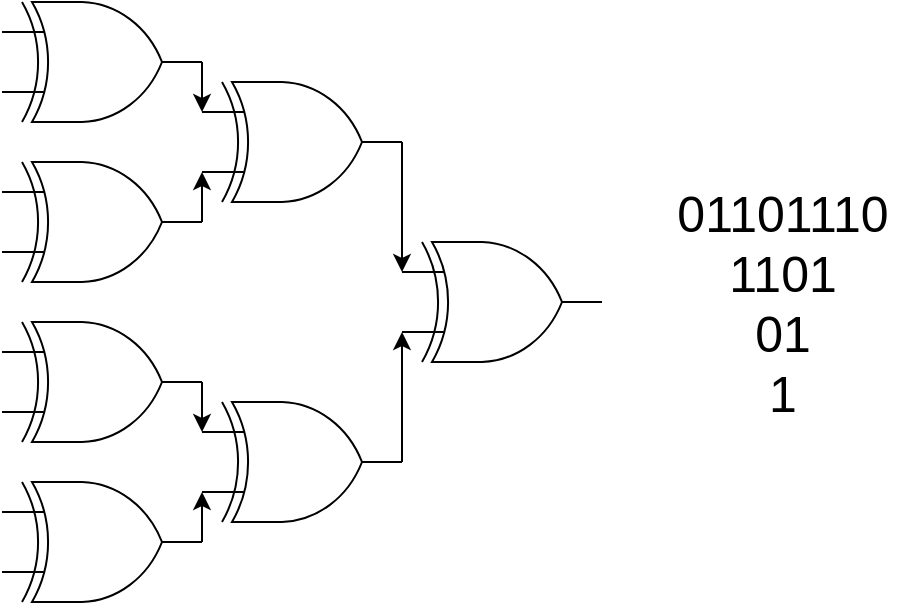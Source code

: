 <mxfile version="13.6.6" type="device"><diagram id="qQpsqqlAxaUWxyj81ok-" name="Page-1"><mxGraphModel dx="633" dy="471" grid="1" gridSize="10" guides="1" tooltips="1" connect="1" arrows="1" fold="1" page="1" pageScale="1" pageWidth="827" pageHeight="1169" math="0" shadow="0"><root><mxCell id="0"/><mxCell id="1" parent="0"/><mxCell id="PgpOeE9GraYqWirrytYd-14" style="edgeStyle=orthogonalEdgeStyle;rounded=0;orthogonalLoop=1;jettySize=auto;html=1;exitX=1;exitY=0.5;exitDx=0;exitDy=0;exitPerimeter=0;entryX=0;entryY=0.75;entryDx=0;entryDy=0;entryPerimeter=0;" edge="1" parent="1" source="PgpOeE9GraYqWirrytYd-2" target="PgpOeE9GraYqWirrytYd-7"><mxGeometry relative="1" as="geometry"/></mxCell><mxCell id="PgpOeE9GraYqWirrytYd-2" value="" style="verticalLabelPosition=bottom;shadow=0;dashed=0;align=center;html=1;verticalAlign=top;shape=mxgraph.electrical.logic_gates.logic_gate;operation=xor;" vertex="1" parent="1"><mxGeometry x="60" y="290" width="100" height="60" as="geometry"/></mxCell><mxCell id="PgpOeE9GraYqWirrytYd-12" style="edgeStyle=orthogonalEdgeStyle;rounded=0;orthogonalLoop=1;jettySize=auto;html=1;exitX=1;exitY=0.5;exitDx=0;exitDy=0;exitPerimeter=0;entryX=0;entryY=0.25;entryDx=0;entryDy=0;entryPerimeter=0;" edge="1" parent="1" source="PgpOeE9GraYqWirrytYd-3" target="PgpOeE9GraYqWirrytYd-7"><mxGeometry relative="1" as="geometry"/></mxCell><mxCell id="PgpOeE9GraYqWirrytYd-3" value="" style="verticalLabelPosition=bottom;shadow=0;dashed=0;align=center;html=1;verticalAlign=top;shape=mxgraph.electrical.logic_gates.logic_gate;operation=xor;" vertex="1" parent="1"><mxGeometry x="60" y="210" width="100" height="60" as="geometry"/></mxCell><mxCell id="PgpOeE9GraYqWirrytYd-11" style="edgeStyle=orthogonalEdgeStyle;rounded=0;orthogonalLoop=1;jettySize=auto;html=1;exitX=1;exitY=0.5;exitDx=0;exitDy=0;exitPerimeter=0;entryX=0;entryY=0.75;entryDx=0;entryDy=0;entryPerimeter=0;" edge="1" parent="1" source="PgpOeE9GraYqWirrytYd-4" target="PgpOeE9GraYqWirrytYd-6"><mxGeometry relative="1" as="geometry"/></mxCell><mxCell id="PgpOeE9GraYqWirrytYd-4" value="" style="verticalLabelPosition=bottom;shadow=0;dashed=0;align=center;html=1;verticalAlign=top;shape=mxgraph.electrical.logic_gates.logic_gate;operation=xor;" vertex="1" parent="1"><mxGeometry x="60" y="130" width="100" height="60" as="geometry"/></mxCell><mxCell id="PgpOeE9GraYqWirrytYd-10" style="edgeStyle=orthogonalEdgeStyle;rounded=0;orthogonalLoop=1;jettySize=auto;html=1;exitX=1;exitY=0.5;exitDx=0;exitDy=0;exitPerimeter=0;entryX=0;entryY=0.25;entryDx=0;entryDy=0;entryPerimeter=0;" edge="1" parent="1" source="PgpOeE9GraYqWirrytYd-5" target="PgpOeE9GraYqWirrytYd-6"><mxGeometry relative="1" as="geometry"/></mxCell><mxCell id="PgpOeE9GraYqWirrytYd-5" value="" style="verticalLabelPosition=bottom;shadow=0;dashed=0;align=center;html=1;verticalAlign=top;shape=mxgraph.electrical.logic_gates.logic_gate;operation=xor;" vertex="1" parent="1"><mxGeometry x="60" y="50" width="100" height="60" as="geometry"/></mxCell><mxCell id="PgpOeE9GraYqWirrytYd-16" style="edgeStyle=orthogonalEdgeStyle;rounded=0;orthogonalLoop=1;jettySize=auto;html=1;exitX=1;exitY=0.5;exitDx=0;exitDy=0;exitPerimeter=0;entryX=0;entryY=0.25;entryDx=0;entryDy=0;entryPerimeter=0;" edge="1" parent="1" source="PgpOeE9GraYqWirrytYd-6" target="PgpOeE9GraYqWirrytYd-8"><mxGeometry relative="1" as="geometry"><Array as="points"><mxPoint x="260" y="180"/><mxPoint x="260" y="180"/></Array></mxGeometry></mxCell><mxCell id="PgpOeE9GraYqWirrytYd-6" value="" style="verticalLabelPosition=bottom;shadow=0;dashed=0;align=center;html=1;verticalAlign=top;shape=mxgraph.electrical.logic_gates.logic_gate;operation=xor;" vertex="1" parent="1"><mxGeometry x="160" y="90" width="100" height="60" as="geometry"/></mxCell><mxCell id="PgpOeE9GraYqWirrytYd-15" style="edgeStyle=orthogonalEdgeStyle;rounded=0;orthogonalLoop=1;jettySize=auto;html=1;exitX=1;exitY=0.5;exitDx=0;exitDy=0;exitPerimeter=0;entryX=0;entryY=0.75;entryDx=0;entryDy=0;entryPerimeter=0;" edge="1" parent="1" source="PgpOeE9GraYqWirrytYd-7" target="PgpOeE9GraYqWirrytYd-8"><mxGeometry relative="1" as="geometry"><Array as="points"><mxPoint x="260" y="230"/><mxPoint x="260" y="230"/></Array></mxGeometry></mxCell><mxCell id="PgpOeE9GraYqWirrytYd-7" value="" style="verticalLabelPosition=bottom;shadow=0;dashed=0;align=center;html=1;verticalAlign=top;shape=mxgraph.electrical.logic_gates.logic_gate;operation=xor;" vertex="1" parent="1"><mxGeometry x="160" y="250" width="100" height="60" as="geometry"/></mxCell><mxCell id="PgpOeE9GraYqWirrytYd-8" value="" style="verticalLabelPosition=bottom;shadow=0;dashed=0;align=center;html=1;verticalAlign=top;shape=mxgraph.electrical.logic_gates.logic_gate;operation=xor;" vertex="1" parent="1"><mxGeometry x="260" y="170" width="100" height="60" as="geometry"/></mxCell><mxCell id="PgpOeE9GraYqWirrytYd-21" value="&lt;font style=&quot;font-size: 25px&quot;&gt;01101110&lt;br&gt;1101&lt;br&gt;01&lt;br&gt;1&lt;/font&gt;" style="text;html=1;align=center;verticalAlign=middle;resizable=0;points=[];autosize=1;" vertex="1" parent="1"><mxGeometry x="390" y="160" width="120" height="80" as="geometry"/></mxCell></root></mxGraphModel></diagram></mxfile>